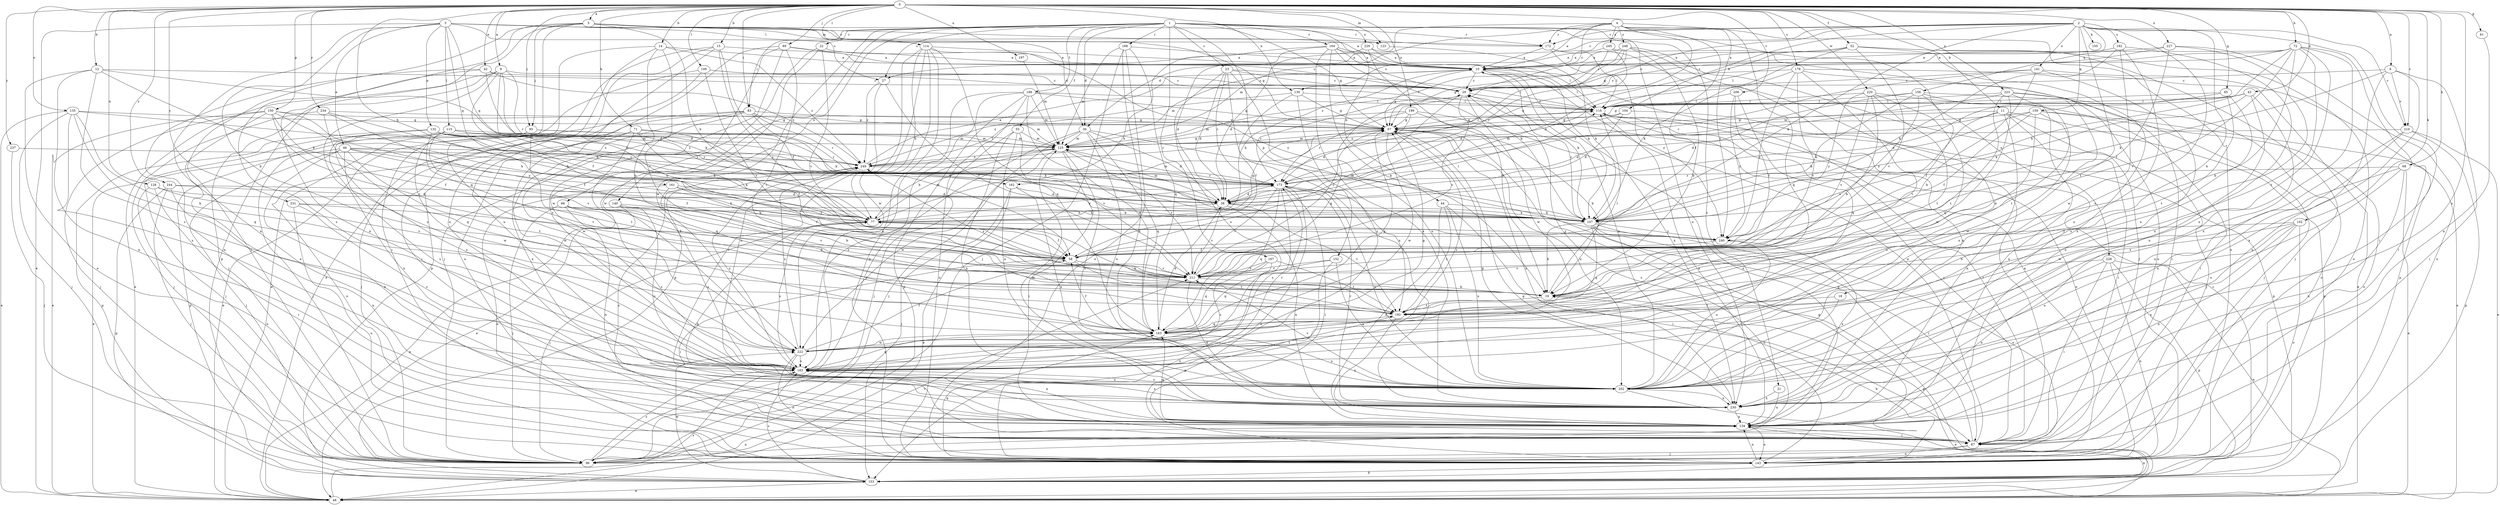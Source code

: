 strict digraph  {
0;
1;
2;
3;
4;
5;
6;
9;
10;
11;
12;
14;
15;
18;
19;
21;
22;
23;
27;
29;
36;
38;
42;
43;
44;
46;
48;
52;
55;
58;
61;
65;
66;
67;
68;
71;
72;
77;
83;
87;
89;
95;
96;
102;
104;
105;
107;
109;
114;
115;
116;
123;
125;
128;
130;
132;
134;
135;
140;
141;
143;
150;
152;
153;
156;
159;
161;
162;
163;
164;
167;
168;
172;
173;
178;
182;
183;
186;
192;
197;
199;
202;
206;
210;
211;
220;
222;
223;
227;
228;
229;
230;
231;
234;
237;
240;
244;
245;
248;
249;
0 -> 5  [label=a];
0 -> 6  [label=a];
0 -> 9  [label=a];
0 -> 11  [label=b];
0 -> 12  [label=b];
0 -> 14  [label=b];
0 -> 15  [label=b];
0 -> 42  [label=e];
0 -> 43  [label=e];
0 -> 52  [label=f];
0 -> 61  [label=g];
0 -> 65  [label=g];
0 -> 68  [label=h];
0 -> 71  [label=h];
0 -> 72  [label=h];
0 -> 77  [label=h];
0 -> 83  [label=i];
0 -> 89  [label=j];
0 -> 95  [label=j];
0 -> 102  [label=k];
0 -> 109  [label=l];
0 -> 114  [label=l];
0 -> 123  [label=m];
0 -> 128  [label=n];
0 -> 130  [label=n];
0 -> 135  [label=o];
0 -> 150  [label=p];
0 -> 178  [label=s];
0 -> 197  [label=u];
0 -> 199  [label=u];
0 -> 202  [label=u];
0 -> 206  [label=v];
0 -> 210  [label=v];
0 -> 220  [label=w];
0 -> 223  [label=x];
0 -> 227  [label=x];
0 -> 231  [label=y];
0 -> 234  [label=y];
0 -> 237  [label=y];
0 -> 244  [label=z];
1 -> 21  [label=c];
1 -> 22  [label=c];
1 -> 23  [label=c];
1 -> 27  [label=c];
1 -> 36  [label=d];
1 -> 44  [label=e];
1 -> 55  [label=f];
1 -> 66  [label=g];
1 -> 67  [label=g];
1 -> 83  [label=i];
1 -> 140  [label=o];
1 -> 152  [label=p];
1 -> 164  [label=r];
1 -> 167  [label=r];
1 -> 168  [label=r];
1 -> 172  [label=r];
1 -> 186  [label=t];
1 -> 222  [label=w];
1 -> 228  [label=x];
1 -> 229  [label=x];
1 -> 230  [label=x];
2 -> 18  [label=b];
2 -> 27  [label=c];
2 -> 67  [label=g];
2 -> 87  [label=i];
2 -> 104  [label=k];
2 -> 105  [label=k];
2 -> 107  [label=k];
2 -> 130  [label=n];
2 -> 141  [label=o];
2 -> 156  [label=q];
2 -> 159  [label=q];
2 -> 172  [label=r];
2 -> 182  [label=s];
2 -> 183  [label=s];
2 -> 192  [label=t];
2 -> 210  [label=v];
3 -> 19  [label=b];
3 -> 27  [label=c];
3 -> 46  [label=e];
3 -> 48  [label=e];
3 -> 114  [label=l];
3 -> 115  [label=l];
3 -> 123  [label=m];
3 -> 132  [label=n];
3 -> 134  [label=n];
3 -> 161  [label=q];
3 -> 162  [label=q];
3 -> 172  [label=r];
4 -> 10  [label=a];
4 -> 29  [label=c];
4 -> 36  [label=d];
4 -> 58  [label=f];
4 -> 125  [label=m];
4 -> 143  [label=o];
4 -> 162  [label=q];
4 -> 163  [label=q];
4 -> 172  [label=r];
4 -> 240  [label=y];
4 -> 245  [label=z];
4 -> 248  [label=z];
5 -> 10  [label=a];
5 -> 36  [label=d];
5 -> 67  [label=g];
5 -> 77  [label=h];
5 -> 95  [label=j];
5 -> 96  [label=j];
5 -> 134  [label=n];
5 -> 153  [label=p];
5 -> 163  [label=q];
5 -> 172  [label=r];
6 -> 29  [label=c];
6 -> 87  [label=i];
6 -> 107  [label=k];
6 -> 134  [label=n];
6 -> 210  [label=v];
6 -> 230  [label=x];
9 -> 29  [label=c];
9 -> 48  [label=e];
9 -> 58  [label=f];
9 -> 77  [label=h];
9 -> 96  [label=j];
9 -> 107  [label=k];
9 -> 173  [label=r];
9 -> 183  [label=s];
10 -> 29  [label=c];
10 -> 67  [label=g];
10 -> 77  [label=h];
10 -> 107  [label=k];
10 -> 116  [label=l];
10 -> 125  [label=m];
10 -> 230  [label=x];
11 -> 38  [label=d];
11 -> 67  [label=g];
11 -> 87  [label=i];
11 -> 96  [label=j];
11 -> 134  [label=n];
11 -> 153  [label=p];
11 -> 211  [label=v];
12 -> 29  [label=c];
12 -> 38  [label=d];
12 -> 77  [label=h];
12 -> 134  [label=n];
12 -> 143  [label=o];
12 -> 183  [label=s];
14 -> 10  [label=a];
14 -> 19  [label=b];
14 -> 87  [label=i];
14 -> 202  [label=u];
14 -> 211  [label=v];
14 -> 249  [label=z];
15 -> 10  [label=a];
15 -> 48  [label=e];
15 -> 58  [label=f];
15 -> 143  [label=o];
15 -> 202  [label=u];
15 -> 211  [label=v];
18 -> 192  [label=t];
18 -> 202  [label=u];
19 -> 116  [label=l];
19 -> 153  [label=p];
19 -> 192  [label=t];
19 -> 249  [label=z];
21 -> 134  [label=n];
21 -> 230  [label=x];
22 -> 10  [label=a];
22 -> 96  [label=j];
22 -> 211  [label=v];
22 -> 222  [label=w];
23 -> 29  [label=c];
23 -> 38  [label=d];
23 -> 116  [label=l];
23 -> 173  [label=r];
23 -> 183  [label=s];
23 -> 202  [label=u];
23 -> 230  [label=x];
27 -> 153  [label=p];
27 -> 211  [label=v];
27 -> 249  [label=z];
29 -> 116  [label=l];
29 -> 173  [label=r];
29 -> 211  [label=v];
29 -> 222  [label=w];
36 -> 38  [label=d];
36 -> 96  [label=j];
36 -> 107  [label=k];
36 -> 125  [label=m];
36 -> 163  [label=q];
36 -> 183  [label=s];
36 -> 202  [label=u];
38 -> 77  [label=h];
38 -> 107  [label=k];
38 -> 125  [label=m];
38 -> 134  [label=n];
38 -> 192  [label=t];
38 -> 211  [label=v];
42 -> 29  [label=c];
42 -> 38  [label=d];
42 -> 134  [label=n];
42 -> 183  [label=s];
42 -> 249  [label=z];
43 -> 67  [label=g];
43 -> 107  [label=k];
43 -> 116  [label=l];
43 -> 125  [label=m];
43 -> 202  [label=u];
43 -> 230  [label=x];
44 -> 87  [label=i];
44 -> 107  [label=k];
44 -> 134  [label=n];
44 -> 192  [label=t];
44 -> 202  [label=u];
46 -> 38  [label=d];
46 -> 48  [label=e];
46 -> 58  [label=f];
46 -> 96  [label=j];
46 -> 107  [label=k];
46 -> 134  [label=n];
46 -> 183  [label=s];
46 -> 192  [label=t];
46 -> 249  [label=z];
48 -> 67  [label=g];
48 -> 134  [label=n];
48 -> 183  [label=s];
48 -> 211  [label=v];
52 -> 10  [label=a];
52 -> 38  [label=d];
52 -> 96  [label=j];
52 -> 107  [label=k];
52 -> 143  [label=o];
52 -> 211  [label=v];
52 -> 230  [label=x];
55 -> 96  [label=j];
55 -> 125  [label=m];
55 -> 202  [label=u];
55 -> 211  [label=v];
55 -> 230  [label=x];
58 -> 29  [label=c];
58 -> 87  [label=i];
58 -> 192  [label=t];
58 -> 211  [label=v];
61 -> 134  [label=n];
65 -> 38  [label=d];
65 -> 116  [label=l];
65 -> 183  [label=s];
65 -> 192  [label=t];
66 -> 19  [label=b];
66 -> 96  [label=j];
66 -> 107  [label=k];
66 -> 134  [label=n];
66 -> 183  [label=s];
67 -> 125  [label=m];
67 -> 183  [label=s];
67 -> 202  [label=u];
67 -> 222  [label=w];
67 -> 230  [label=x];
68 -> 48  [label=e];
68 -> 134  [label=n];
68 -> 173  [label=r];
68 -> 202  [label=u];
68 -> 222  [label=w];
71 -> 58  [label=f];
71 -> 107  [label=k];
71 -> 125  [label=m];
71 -> 143  [label=o];
71 -> 163  [label=q];
71 -> 222  [label=w];
72 -> 10  [label=a];
72 -> 19  [label=b];
72 -> 29  [label=c];
72 -> 87  [label=i];
72 -> 107  [label=k];
72 -> 116  [label=l];
72 -> 192  [label=t];
72 -> 202  [label=u];
72 -> 211  [label=v];
72 -> 230  [label=x];
77 -> 58  [label=f];
77 -> 67  [label=g];
77 -> 96  [label=j];
77 -> 116  [label=l];
77 -> 125  [label=m];
77 -> 173  [label=r];
77 -> 183  [label=s];
77 -> 240  [label=y];
83 -> 48  [label=e];
83 -> 67  [label=g];
83 -> 96  [label=j];
83 -> 107  [label=k];
83 -> 125  [label=m];
83 -> 173  [label=r];
83 -> 222  [label=w];
83 -> 230  [label=x];
87 -> 10  [label=a];
87 -> 67  [label=g];
87 -> 96  [label=j];
87 -> 116  [label=l];
87 -> 143  [label=o];
87 -> 249  [label=z];
89 -> 10  [label=a];
89 -> 29  [label=c];
89 -> 153  [label=p];
89 -> 183  [label=s];
89 -> 192  [label=t];
89 -> 222  [label=w];
95 -> 96  [label=j];
95 -> 125  [label=m];
95 -> 173  [label=r];
95 -> 192  [label=t];
95 -> 222  [label=w];
96 -> 29  [label=c];
96 -> 134  [label=n];
96 -> 183  [label=s];
102 -> 19  [label=b];
102 -> 134  [label=n];
102 -> 143  [label=o];
102 -> 202  [label=u];
102 -> 230  [label=x];
102 -> 240  [label=y];
104 -> 38  [label=d];
104 -> 67  [label=g];
104 -> 202  [label=u];
104 -> 249  [label=z];
107 -> 19  [label=b];
107 -> 29  [label=c];
107 -> 87  [label=i];
107 -> 96  [label=j];
107 -> 143  [label=o];
107 -> 163  [label=q];
107 -> 240  [label=y];
109 -> 29  [label=c];
109 -> 48  [label=e];
109 -> 87  [label=i];
109 -> 116  [label=l];
109 -> 211  [label=v];
114 -> 10  [label=a];
114 -> 77  [label=h];
114 -> 87  [label=i];
114 -> 134  [label=n];
114 -> 143  [label=o];
114 -> 163  [label=q];
114 -> 222  [label=w];
114 -> 240  [label=y];
115 -> 125  [label=m];
115 -> 153  [label=p];
115 -> 173  [label=r];
115 -> 183  [label=s];
115 -> 211  [label=v];
115 -> 230  [label=x];
115 -> 249  [label=z];
116 -> 67  [label=g];
116 -> 87  [label=i];
116 -> 134  [label=n];
116 -> 143  [label=o];
116 -> 153  [label=p];
123 -> 107  [label=k];
125 -> 67  [label=g];
125 -> 77  [label=h];
125 -> 87  [label=i];
125 -> 202  [label=u];
125 -> 211  [label=v];
125 -> 222  [label=w];
125 -> 249  [label=z];
128 -> 38  [label=d];
128 -> 87  [label=i];
128 -> 143  [label=o];
128 -> 211  [label=v];
130 -> 58  [label=f];
130 -> 67  [label=g];
130 -> 116  [label=l];
130 -> 183  [label=s];
130 -> 249  [label=z];
132 -> 77  [label=h];
132 -> 96  [label=j];
132 -> 107  [label=k];
132 -> 125  [label=m];
132 -> 153  [label=p];
132 -> 173  [label=r];
132 -> 192  [label=t];
132 -> 249  [label=z];
134 -> 77  [label=h];
134 -> 87  [label=i];
134 -> 143  [label=o];
134 -> 163  [label=q];
135 -> 19  [label=b];
135 -> 38  [label=d];
135 -> 48  [label=e];
135 -> 67  [label=g];
135 -> 96  [label=j];
135 -> 163  [label=q];
135 -> 183  [label=s];
140 -> 48  [label=e];
140 -> 77  [label=h];
140 -> 183  [label=s];
140 -> 202  [label=u];
140 -> 211  [label=v];
141 -> 19  [label=b];
141 -> 29  [label=c];
141 -> 134  [label=n];
141 -> 153  [label=p];
141 -> 173  [label=r];
143 -> 10  [label=a];
143 -> 67  [label=g];
143 -> 134  [label=n];
143 -> 153  [label=p];
143 -> 163  [label=q];
150 -> 48  [label=e];
150 -> 58  [label=f];
150 -> 67  [label=g];
150 -> 77  [label=h];
150 -> 96  [label=j];
150 -> 211  [label=v];
150 -> 230  [label=x];
150 -> 240  [label=y];
152 -> 153  [label=p];
152 -> 163  [label=q];
152 -> 202  [label=u];
152 -> 211  [label=v];
153 -> 19  [label=b];
153 -> 29  [label=c];
153 -> 48  [label=e];
153 -> 183  [label=s];
153 -> 222  [label=w];
156 -> 38  [label=d];
156 -> 58  [label=f];
156 -> 107  [label=k];
156 -> 116  [label=l];
156 -> 192  [label=t];
156 -> 202  [label=u];
156 -> 240  [label=y];
159 -> 19  [label=b];
159 -> 48  [label=e];
159 -> 58  [label=f];
159 -> 67  [label=g];
159 -> 107  [label=k];
159 -> 143  [label=o];
159 -> 222  [label=w];
161 -> 19  [label=b];
161 -> 38  [label=d];
161 -> 58  [label=f];
161 -> 143  [label=o];
161 -> 240  [label=y];
162 -> 38  [label=d];
162 -> 48  [label=e];
162 -> 96  [label=j];
162 -> 202  [label=u];
163 -> 38  [label=d];
163 -> 58  [label=f];
163 -> 67  [label=g];
163 -> 202  [label=u];
163 -> 222  [label=w];
164 -> 10  [label=a];
164 -> 19  [label=b];
164 -> 29  [label=c];
164 -> 38  [label=d];
164 -> 77  [label=h];
164 -> 107  [label=k];
164 -> 116  [label=l];
164 -> 230  [label=x];
167 -> 143  [label=o];
167 -> 163  [label=q];
167 -> 183  [label=s];
167 -> 192  [label=t];
167 -> 211  [label=v];
168 -> 10  [label=a];
168 -> 96  [label=j];
168 -> 125  [label=m];
168 -> 143  [label=o];
168 -> 163  [label=q];
168 -> 230  [label=x];
172 -> 10  [label=a];
172 -> 87  [label=i];
172 -> 116  [label=l];
172 -> 240  [label=y];
173 -> 38  [label=d];
173 -> 87  [label=i];
173 -> 125  [label=m];
173 -> 143  [label=o];
173 -> 163  [label=q];
173 -> 183  [label=s];
173 -> 192  [label=t];
173 -> 202  [label=u];
173 -> 211  [label=v];
178 -> 29  [label=c];
178 -> 38  [label=d];
178 -> 48  [label=e];
178 -> 87  [label=i];
178 -> 192  [label=t];
178 -> 211  [label=v];
178 -> 240  [label=y];
182 -> 10  [label=a];
182 -> 107  [label=k];
182 -> 202  [label=u];
182 -> 222  [label=w];
182 -> 230  [label=x];
183 -> 163  [label=q];
183 -> 173  [label=r];
183 -> 192  [label=t];
183 -> 202  [label=u];
183 -> 249  [label=z];
186 -> 67  [label=g];
186 -> 96  [label=j];
186 -> 116  [label=l];
186 -> 125  [label=m];
186 -> 143  [label=o];
186 -> 153  [label=p];
186 -> 163  [label=q];
186 -> 183  [label=s];
192 -> 77  [label=h];
192 -> 134  [label=n];
192 -> 163  [label=q];
197 -> 125  [label=m];
199 -> 19  [label=b];
199 -> 38  [label=d];
199 -> 67  [label=g];
199 -> 125  [label=m];
199 -> 134  [label=n];
199 -> 173  [label=r];
202 -> 10  [label=a];
202 -> 48  [label=e];
202 -> 183  [label=s];
202 -> 211  [label=v];
202 -> 230  [label=x];
206 -> 58  [label=f];
206 -> 116  [label=l];
206 -> 163  [label=q];
206 -> 240  [label=y];
210 -> 48  [label=e];
210 -> 125  [label=m];
210 -> 153  [label=p];
210 -> 202  [label=u];
210 -> 230  [label=x];
211 -> 19  [label=b];
211 -> 29  [label=c];
211 -> 67  [label=g];
211 -> 230  [label=x];
220 -> 19  [label=b];
220 -> 87  [label=i];
220 -> 116  [label=l];
220 -> 192  [label=t];
220 -> 211  [label=v];
220 -> 222  [label=w];
220 -> 240  [label=y];
222 -> 58  [label=f];
222 -> 67  [label=g];
222 -> 134  [label=n];
222 -> 143  [label=o];
222 -> 183  [label=s];
222 -> 249  [label=z];
223 -> 96  [label=j];
223 -> 116  [label=l];
223 -> 134  [label=n];
223 -> 143  [label=o];
223 -> 163  [label=q];
223 -> 173  [label=r];
223 -> 192  [label=t];
227 -> 10  [label=a];
227 -> 29  [label=c];
227 -> 58  [label=f];
227 -> 143  [label=o];
227 -> 202  [label=u];
228 -> 48  [label=e];
228 -> 87  [label=i];
228 -> 134  [label=n];
228 -> 143  [label=o];
228 -> 153  [label=p];
228 -> 211  [label=v];
229 -> 10  [label=a];
229 -> 19  [label=b];
229 -> 38  [label=d];
229 -> 107  [label=k];
230 -> 67  [label=g];
230 -> 125  [label=m];
230 -> 134  [label=n];
230 -> 173  [label=r];
230 -> 183  [label=s];
231 -> 58  [label=f];
231 -> 107  [label=k];
231 -> 143  [label=o];
231 -> 183  [label=s];
234 -> 58  [label=f];
234 -> 67  [label=g];
234 -> 77  [label=h];
234 -> 96  [label=j];
234 -> 163  [label=q];
237 -> 96  [label=j];
237 -> 249  [label=z];
240 -> 58  [label=f];
240 -> 202  [label=u];
240 -> 230  [label=x];
244 -> 38  [label=d];
244 -> 77  [label=h];
244 -> 96  [label=j];
244 -> 134  [label=n];
244 -> 153  [label=p];
245 -> 10  [label=a];
245 -> 29  [label=c];
245 -> 143  [label=o];
245 -> 173  [label=r];
248 -> 10  [label=a];
248 -> 19  [label=b];
248 -> 67  [label=g];
248 -> 96  [label=j];
248 -> 134  [label=n];
248 -> 173  [label=r];
248 -> 249  [label=z];
249 -> 10  [label=a];
249 -> 48  [label=e];
249 -> 116  [label=l];
249 -> 173  [label=r];
}
